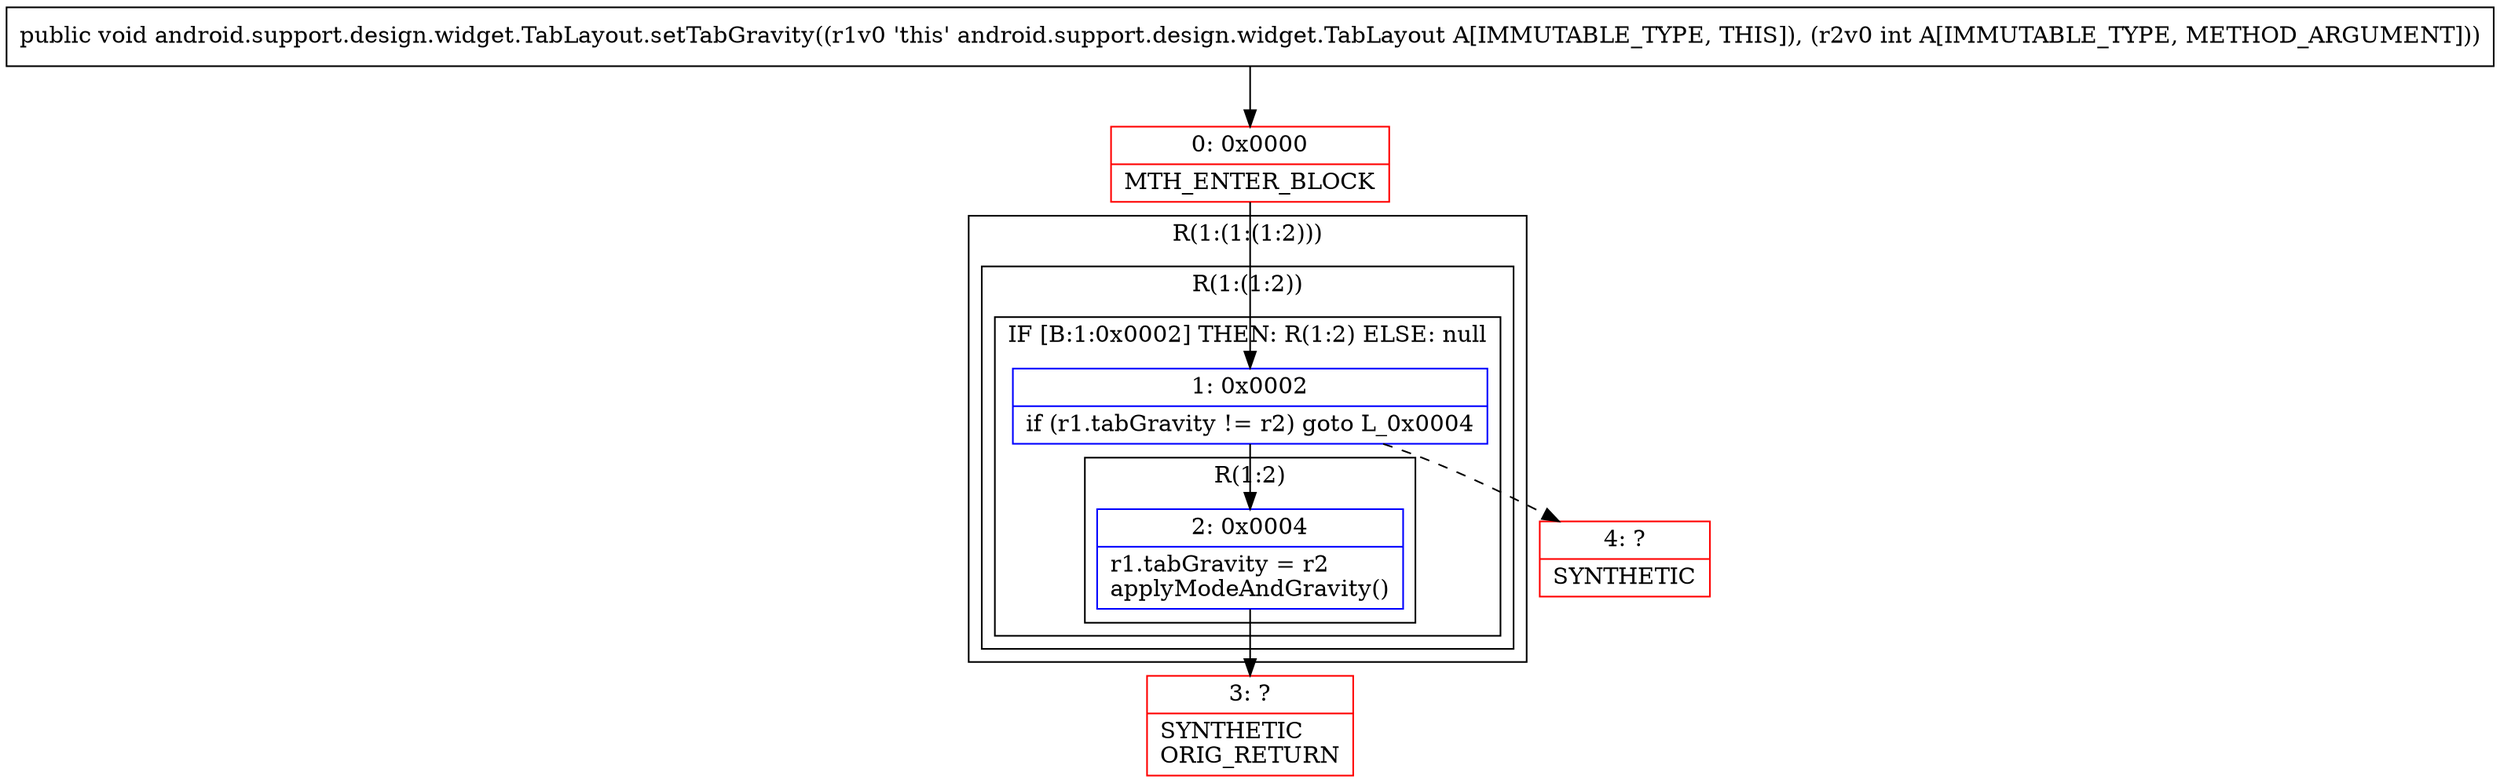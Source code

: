 digraph "CFG forandroid.support.design.widget.TabLayout.setTabGravity(I)V" {
subgraph cluster_Region_398776936 {
label = "R(1:(1:(1:2)))";
node [shape=record,color=blue];
subgraph cluster_Region_322700080 {
label = "R(1:(1:2))";
node [shape=record,color=blue];
subgraph cluster_IfRegion_436067748 {
label = "IF [B:1:0x0002] THEN: R(1:2) ELSE: null";
node [shape=record,color=blue];
Node_1 [shape=record,label="{1\:\ 0x0002|if (r1.tabGravity != r2) goto L_0x0004\l}"];
subgraph cluster_Region_207521134 {
label = "R(1:2)";
node [shape=record,color=blue];
Node_2 [shape=record,label="{2\:\ 0x0004|r1.tabGravity = r2\lapplyModeAndGravity()\l}"];
}
}
}
}
Node_0 [shape=record,color=red,label="{0\:\ 0x0000|MTH_ENTER_BLOCK\l}"];
Node_3 [shape=record,color=red,label="{3\:\ ?|SYNTHETIC\lORIG_RETURN\l}"];
Node_4 [shape=record,color=red,label="{4\:\ ?|SYNTHETIC\l}"];
MethodNode[shape=record,label="{public void android.support.design.widget.TabLayout.setTabGravity((r1v0 'this' android.support.design.widget.TabLayout A[IMMUTABLE_TYPE, THIS]), (r2v0 int A[IMMUTABLE_TYPE, METHOD_ARGUMENT])) }"];
MethodNode -> Node_0;
Node_1 -> Node_2;
Node_1 -> Node_4[style=dashed];
Node_2 -> Node_3;
Node_0 -> Node_1;
}

